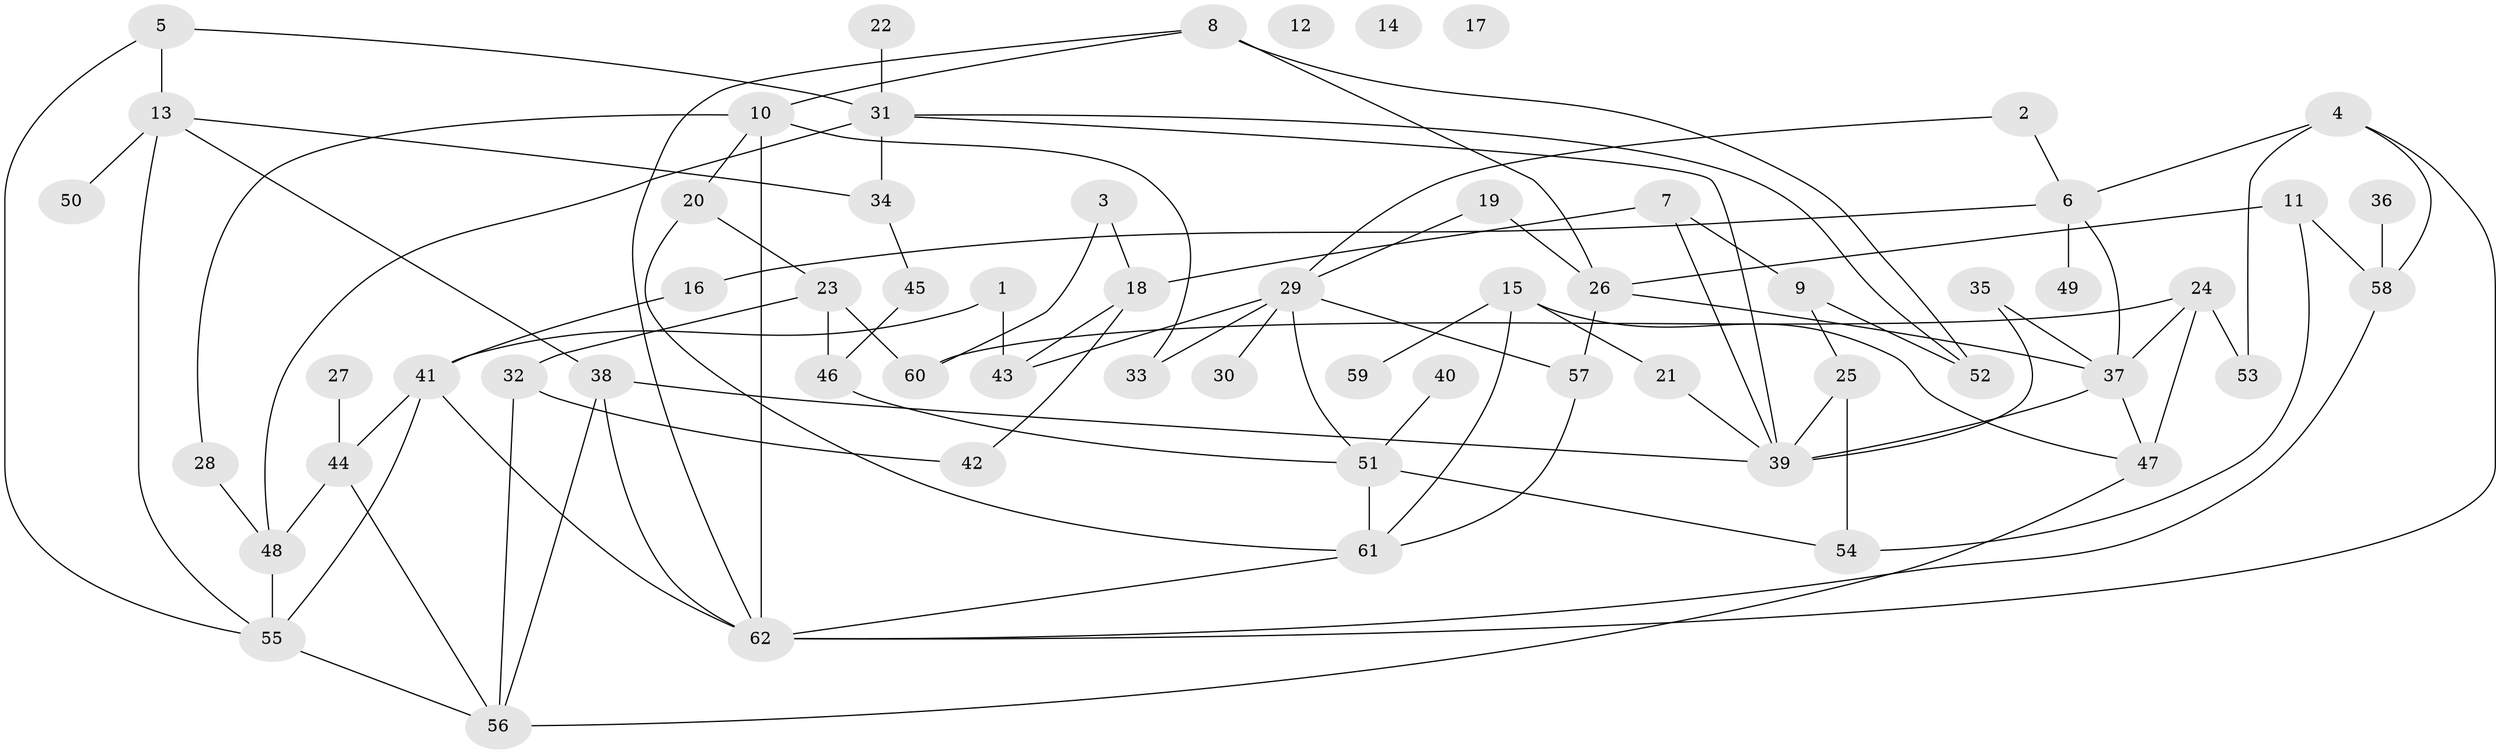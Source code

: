 // Generated by graph-tools (version 1.1) at 2025/12/03/09/25 04:12:54]
// undirected, 62 vertices, 98 edges
graph export_dot {
graph [start="1"]
  node [color=gray90,style=filled];
  1;
  2;
  3;
  4;
  5;
  6;
  7;
  8;
  9;
  10;
  11;
  12;
  13;
  14;
  15;
  16;
  17;
  18;
  19;
  20;
  21;
  22;
  23;
  24;
  25;
  26;
  27;
  28;
  29;
  30;
  31;
  32;
  33;
  34;
  35;
  36;
  37;
  38;
  39;
  40;
  41;
  42;
  43;
  44;
  45;
  46;
  47;
  48;
  49;
  50;
  51;
  52;
  53;
  54;
  55;
  56;
  57;
  58;
  59;
  60;
  61;
  62;
  1 -- 41;
  1 -- 43;
  2 -- 6;
  2 -- 29;
  3 -- 18;
  3 -- 60;
  4 -- 6;
  4 -- 53;
  4 -- 58;
  4 -- 62;
  5 -- 13;
  5 -- 31;
  5 -- 55;
  6 -- 16;
  6 -- 37;
  6 -- 49;
  7 -- 9;
  7 -- 18;
  7 -- 39;
  8 -- 10;
  8 -- 26;
  8 -- 52;
  8 -- 62;
  9 -- 25;
  9 -- 52;
  10 -- 20;
  10 -- 28;
  10 -- 33;
  10 -- 62;
  11 -- 26;
  11 -- 54;
  11 -- 58;
  13 -- 34;
  13 -- 38;
  13 -- 50;
  13 -- 55;
  15 -- 21;
  15 -- 47;
  15 -- 59;
  15 -- 61;
  16 -- 41;
  18 -- 42;
  18 -- 43;
  19 -- 26;
  19 -- 29;
  20 -- 23;
  20 -- 61;
  21 -- 39;
  22 -- 31;
  23 -- 32;
  23 -- 46;
  23 -- 60;
  24 -- 37;
  24 -- 47;
  24 -- 53;
  24 -- 60;
  25 -- 39;
  25 -- 54;
  26 -- 37;
  26 -- 57;
  27 -- 44;
  28 -- 48;
  29 -- 30;
  29 -- 33;
  29 -- 43;
  29 -- 51;
  29 -- 57;
  31 -- 34;
  31 -- 39;
  31 -- 48;
  31 -- 52;
  32 -- 42;
  32 -- 56;
  34 -- 45;
  35 -- 37;
  35 -- 39;
  36 -- 58;
  37 -- 39;
  37 -- 47;
  38 -- 39;
  38 -- 56;
  38 -- 62;
  40 -- 51;
  41 -- 44;
  41 -- 55;
  41 -- 62;
  44 -- 48;
  44 -- 56;
  45 -- 46;
  46 -- 51;
  47 -- 56;
  48 -- 55;
  51 -- 54;
  51 -- 61;
  55 -- 56;
  57 -- 61;
  58 -- 62;
  61 -- 62;
}

